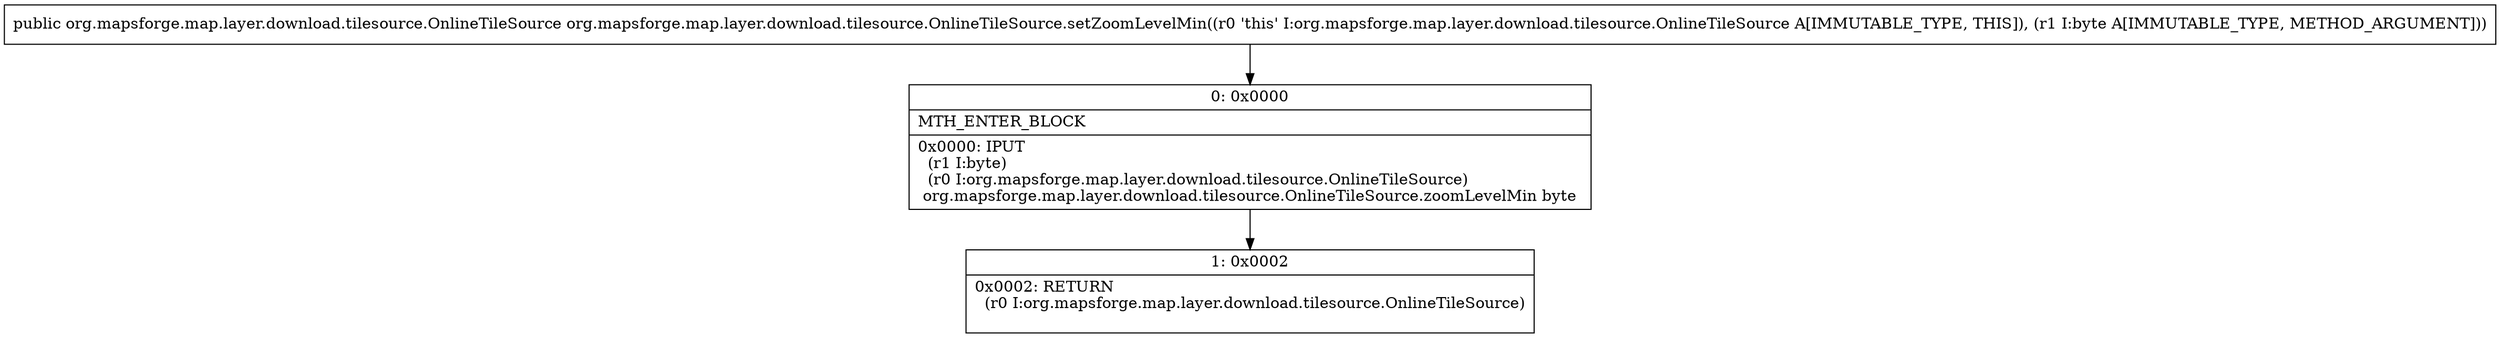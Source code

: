 digraph "CFG fororg.mapsforge.map.layer.download.tilesource.OnlineTileSource.setZoomLevelMin(B)Lorg\/mapsforge\/map\/layer\/download\/tilesource\/OnlineTileSource;" {
Node_0 [shape=record,label="{0\:\ 0x0000|MTH_ENTER_BLOCK\l|0x0000: IPUT  \l  (r1 I:byte)\l  (r0 I:org.mapsforge.map.layer.download.tilesource.OnlineTileSource)\l org.mapsforge.map.layer.download.tilesource.OnlineTileSource.zoomLevelMin byte \l}"];
Node_1 [shape=record,label="{1\:\ 0x0002|0x0002: RETURN  \l  (r0 I:org.mapsforge.map.layer.download.tilesource.OnlineTileSource)\l \l}"];
MethodNode[shape=record,label="{public org.mapsforge.map.layer.download.tilesource.OnlineTileSource org.mapsforge.map.layer.download.tilesource.OnlineTileSource.setZoomLevelMin((r0 'this' I:org.mapsforge.map.layer.download.tilesource.OnlineTileSource A[IMMUTABLE_TYPE, THIS]), (r1 I:byte A[IMMUTABLE_TYPE, METHOD_ARGUMENT])) }"];
MethodNode -> Node_0;
Node_0 -> Node_1;
}

